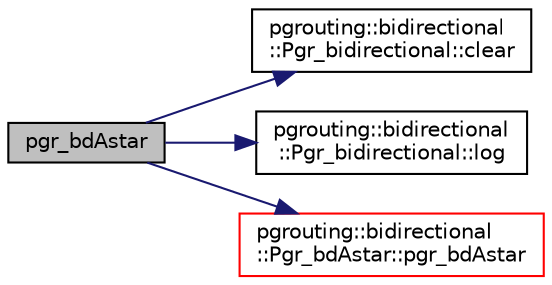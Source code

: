digraph "pgr_bdAstar"
{
  edge [fontname="Helvetica",fontsize="10",labelfontname="Helvetica",labelfontsize="10"];
  node [fontname="Helvetica",fontsize="10",shape=record];
  rankdir="LR";
  Node1 [label="pgr_bdAstar",height=0.2,width=0.4,color="black", fillcolor="grey75", style="filled" fontcolor="black"];
  Node1 -> Node2 [color="midnightblue",fontsize="10",style="solid",fontname="Helvetica"];
  Node2 [label="pgrouting::bidirectional\l::Pgr_bidirectional::clear",height=0.2,width=0.4,color="black", fillcolor="white", style="filled",URL="$classpgrouting_1_1bidirectional_1_1Pgr__bidirectional.html#ac170db6074beff0055040e570fdb725d"];
  Node1 -> Node3 [color="midnightblue",fontsize="10",style="solid",fontname="Helvetica"];
  Node3 [label="pgrouting::bidirectional\l::Pgr_bidirectional::log",height=0.2,width=0.4,color="black", fillcolor="white", style="filled",URL="$classpgrouting_1_1bidirectional_1_1Pgr__bidirectional.html#a9f46d85304598d59946b36904bad8bb3"];
  Node1 -> Node4 [color="midnightblue",fontsize="10",style="solid",fontname="Helvetica"];
  Node4 [label="pgrouting::bidirectional\l::Pgr_bdAstar::pgr_bdAstar",height=0.2,width=0.4,color="red", fillcolor="white", style="filled",URL="$classpgrouting_1_1bidirectional_1_1Pgr__bdAstar.html#ab4a598217cd6f47403c6905d2793436a"];
}
